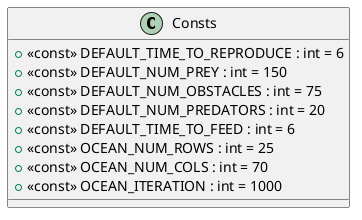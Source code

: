 @startuml
class Consts {
    + <<const>> DEFAULT_TIME_TO_REPRODUCE : int = 6
    + <<const>> DEFAULT_NUM_PREY : int = 150
    + <<const>> DEFAULT_NUM_OBSTACLES : int = 75
    + <<const>> DEFAULT_NUM_PREDATORS : int = 20
    + <<const>> DEFAULT_TIME_TO_FEED : int = 6
    + <<const>> OCEAN_NUM_ROWS : int = 25
    + <<const>> OCEAN_NUM_COLS : int = 70
    + <<const>> OCEAN_ITERATION : int = 1000
}
@enduml
